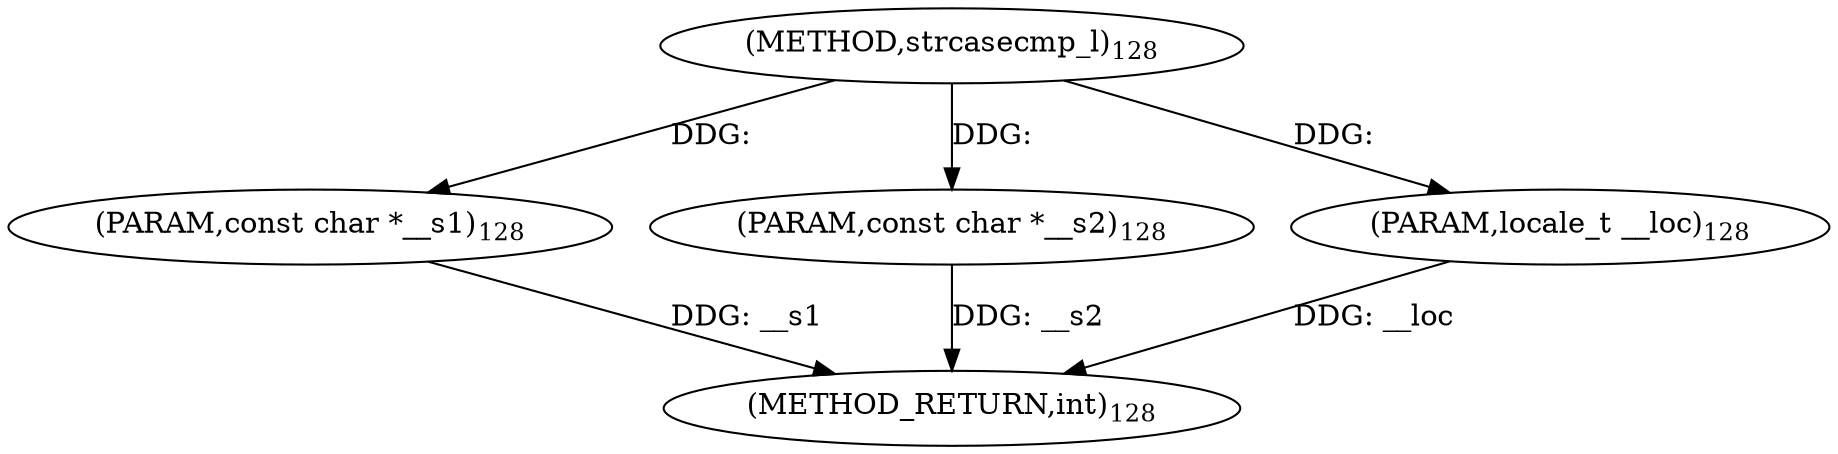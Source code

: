 digraph "strcasecmp_l" {  
"98975" [label = <(METHOD,strcasecmp_l)<SUB>128</SUB>> ]
"98979" [label = <(METHOD_RETURN,int)<SUB>128</SUB>> ]
"98976" [label = <(PARAM,const char *__s1)<SUB>128</SUB>> ]
"98977" [label = <(PARAM,const char *__s2)<SUB>128</SUB>> ]
"98978" [label = <(PARAM,locale_t __loc)<SUB>128</SUB>> ]
  "98976" -> "98979"  [ label = "DDG: __s1"] 
  "98977" -> "98979"  [ label = "DDG: __s2"] 
  "98978" -> "98979"  [ label = "DDG: __loc"] 
  "98975" -> "98976"  [ label = "DDG: "] 
  "98975" -> "98977"  [ label = "DDG: "] 
  "98975" -> "98978"  [ label = "DDG: "] 
}
